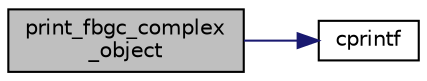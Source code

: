 digraph "print_fbgc_complex_object"
{
  edge [fontname="Helvetica",fontsize="10",labelfontname="Helvetica",labelfontsize="10"];
  node [fontname="Helvetica",fontsize="10",shape=record];
  rankdir="LR";
  Node75 [label="print_fbgc_complex\l_object",height=0.2,width=0.4,color="black", fillcolor="grey75", style="filled", fontcolor="black"];
  Node75 -> Node76 [color="midnightblue",fontsize="10",style="solid",fontname="Helvetica"];
  Node76 [label="cprintf",height=0.2,width=0.4,color="black", fillcolor="white", style="filled",URL="$error_8c.html#a30fee765292b076e015fc846035f2550"];
}
